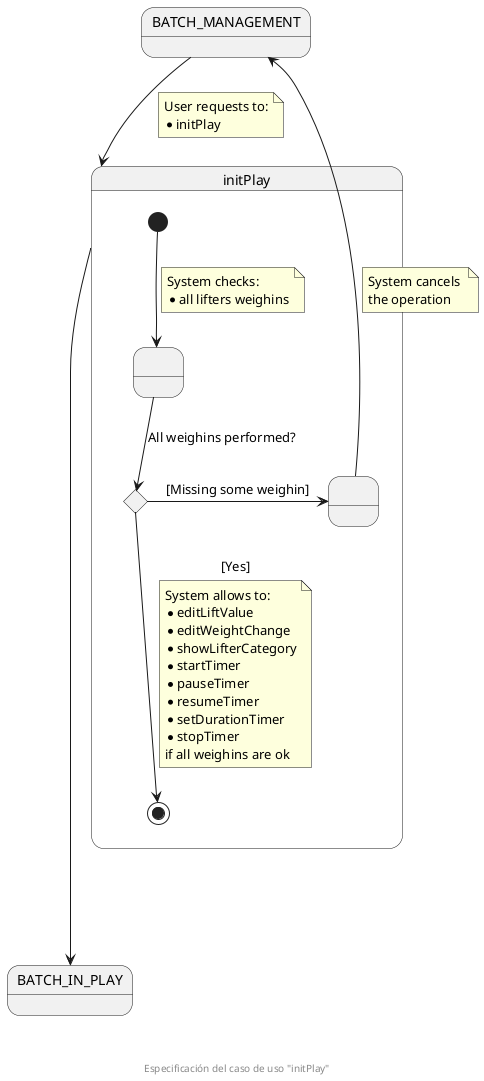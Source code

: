 @startuml
state BATCH_MANAGEMENT
state BATCH_IN_PLAY
state initPlay {
  state " " as WEIGHINS_CHECKED
  state allWeighinsPerformedCHC <<choice>>
  state " " as MISSING_WEIGHINS

  [*] --> WEIGHINS_CHECKED
  note on link
    System checks:
    * all lifters weighins
  end note
  
  WEIGHINS_CHECKED --> allWeighinsPerformedCHC : All weighins performed?

  allWeighinsPerformedCHC -right-> MISSING_WEIGHINS : [Missing some weighin]

  MISSING_WEIGHINS -up-> BATCH_MANAGEMENT
  note on link
    System cancels 
    the operation
  end note

  allWeighinsPerformedCHC --> [*]: [Yes]
  note on link
    System allows to:
    * editLiftValue
    * editWeightChange
    * showLifterCategory
    * startTimer
    * pauseTimer
    * resumeTimer
    * setDurationTimer
    * stopTimer
    if all weighins are ok
  end note

}

BATCH_MANAGEMENT --> initPlay
note on link
  User requests to:
  * initPlay
end note

initPlay -down-----> BATCH_IN_PLAY

footer \n\n\n Especificación del caso de uso "initPlay"
@enduml
